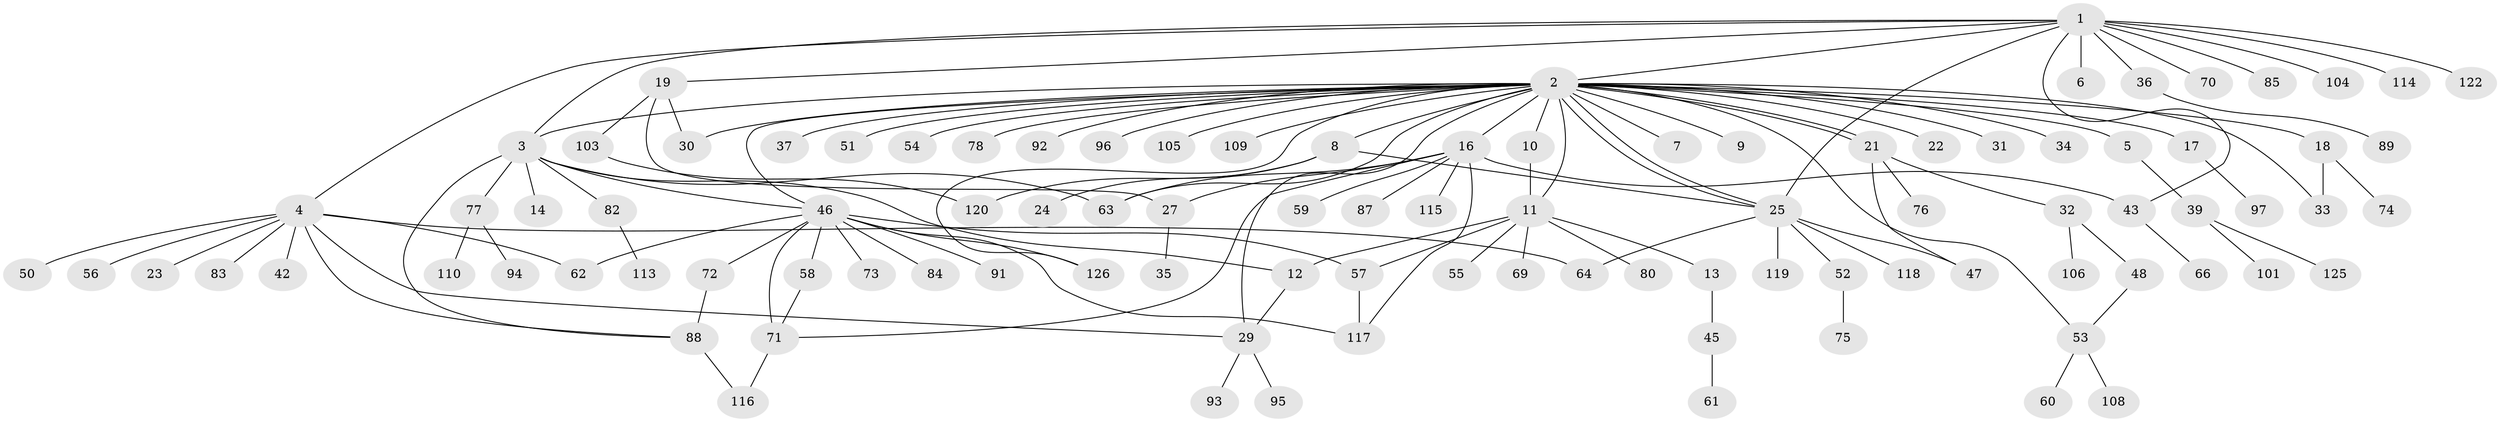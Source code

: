 // Generated by graph-tools (version 1.1) at 2025/51/02/27/25 19:51:54]
// undirected, 100 vertices, 129 edges
graph export_dot {
graph [start="1"]
  node [color=gray90,style=filled];
  1 [super="+79"];
  2 [super="+40"];
  3 [super="+20"];
  4 [super="+15"];
  5;
  6;
  7;
  8 [super="+28"];
  9;
  10;
  11 [super="+38"];
  12 [super="+41"];
  13;
  14;
  16 [super="+26"];
  17 [super="+68"];
  18;
  19 [super="+86"];
  21 [super="+49"];
  22;
  23 [super="+112"];
  24;
  25 [super="+44"];
  27;
  29 [super="+67"];
  30;
  31;
  32 [super="+102"];
  33;
  34;
  35;
  36;
  37;
  39 [super="+90"];
  42;
  43;
  45;
  46 [super="+65"];
  47;
  48;
  50;
  51;
  52;
  53 [super="+98"];
  54;
  55 [super="+121"];
  56;
  57;
  58;
  59;
  60;
  61;
  62 [super="+111"];
  63;
  64;
  66 [super="+81"];
  69;
  70;
  71 [super="+99"];
  72;
  73;
  74;
  75;
  76;
  77;
  78;
  80;
  82;
  83;
  84 [super="+107"];
  85;
  87;
  88 [super="+100"];
  89 [super="+124"];
  91;
  92;
  93;
  94;
  95;
  96;
  97;
  101 [super="+123"];
  103;
  104;
  105;
  106;
  108;
  109;
  110;
  113;
  114;
  115;
  116;
  117;
  118;
  119;
  120;
  122;
  125;
  126;
  1 -- 2;
  1 -- 3;
  1 -- 4;
  1 -- 6;
  1 -- 19;
  1 -- 36;
  1 -- 43;
  1 -- 70;
  1 -- 114;
  1 -- 122;
  1 -- 25;
  1 -- 104;
  1 -- 85;
  2 -- 5;
  2 -- 7;
  2 -- 8;
  2 -- 9;
  2 -- 10;
  2 -- 11;
  2 -- 16;
  2 -- 17 [weight=2];
  2 -- 18;
  2 -- 21;
  2 -- 21;
  2 -- 22;
  2 -- 25;
  2 -- 25;
  2 -- 29;
  2 -- 30;
  2 -- 31;
  2 -- 33;
  2 -- 34;
  2 -- 37;
  2 -- 51;
  2 -- 53;
  2 -- 54;
  2 -- 63;
  2 -- 78;
  2 -- 92;
  2 -- 96;
  2 -- 105;
  2 -- 109;
  2 -- 126;
  2 -- 46;
  2 -- 3;
  3 -- 12;
  3 -- 14;
  3 -- 82;
  3 -- 88;
  3 -- 77;
  3 -- 46;
  3 -- 63;
  4 -- 23;
  4 -- 42;
  4 -- 50;
  4 -- 56;
  4 -- 64;
  4 -- 88;
  4 -- 62;
  4 -- 83;
  4 -- 29;
  5 -- 39;
  8 -- 24;
  8 -- 25;
  8 -- 120;
  10 -- 11;
  11 -- 12;
  11 -- 13;
  11 -- 55;
  11 -- 57;
  11 -- 69;
  11 -- 80;
  12 -- 29;
  13 -- 45;
  16 -- 63;
  16 -- 71;
  16 -- 115;
  16 -- 117;
  16 -- 87;
  16 -- 27;
  16 -- 43;
  16 -- 59;
  17 -- 97;
  18 -- 33;
  18 -- 74;
  19 -- 27;
  19 -- 103;
  19 -- 30;
  21 -- 32;
  21 -- 47;
  21 -- 76;
  25 -- 118;
  25 -- 119;
  25 -- 64;
  25 -- 52;
  25 -- 47;
  27 -- 35;
  29 -- 93;
  29 -- 95;
  32 -- 48;
  32 -- 106;
  36 -- 89;
  39 -- 125;
  39 -- 101;
  43 -- 66;
  45 -- 61;
  46 -- 57;
  46 -- 58;
  46 -- 62;
  46 -- 72;
  46 -- 73;
  46 -- 84;
  46 -- 91;
  46 -- 117;
  46 -- 126;
  46 -- 71;
  48 -- 53;
  52 -- 75;
  53 -- 60;
  53 -- 108;
  57 -- 117;
  58 -- 71;
  71 -- 116;
  72 -- 88;
  77 -- 94;
  77 -- 110;
  82 -- 113;
  88 -- 116;
  103 -- 120;
}

